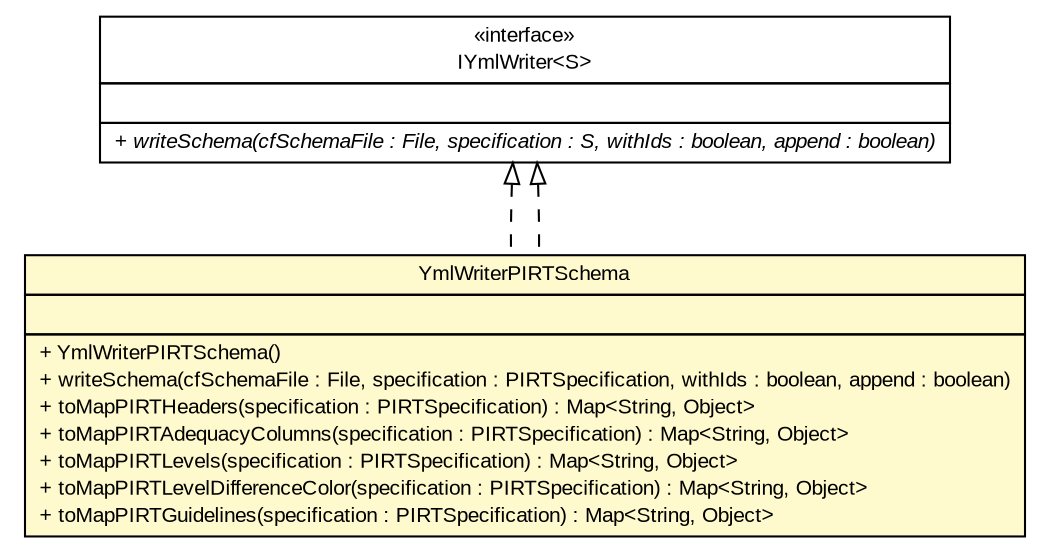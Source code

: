 #!/usr/local/bin/dot
#
# Class diagram 
# Generated by UMLGraph version R5_6-24-gf6e263 (http://www.umlgraph.org/)
#

digraph G {
	edge [fontname="arial",fontsize=10,labelfontname="arial",labelfontsize=10];
	node [fontname="arial",fontsize=10,shape=plaintext];
	nodesep=0.25;
	ranksep=0.5;
	// gov.sandia.cf.application.configuration.IYmlWriter<S>
	c462788 [label=<<table title="gov.sandia.cf.application.configuration.IYmlWriter" border="0" cellborder="1" cellspacing="0" cellpadding="2" port="p" href="../IYmlWriter.html">
		<tr><td><table border="0" cellspacing="0" cellpadding="1">
<tr><td align="center" balign="center"> &#171;interface&#187; </td></tr>
<tr><td align="center" balign="center"> IYmlWriter&lt;S&gt; </td></tr>
		</table></td></tr>
		<tr><td><table border="0" cellspacing="0" cellpadding="1">
<tr><td align="left" balign="left">  </td></tr>
		</table></td></tr>
		<tr><td><table border="0" cellspacing="0" cellpadding="1">
<tr><td align="left" balign="left"><font face="arial italic" point-size="10.0"> + writeSchema(cfSchemaFile : File, specification : S, withIds : boolean, append : boolean) </font></td></tr>
		</table></td></tr>
		</table>>, URL="../IYmlWriter.html", fontname="arial", fontcolor="black", fontsize=10.0];
	// gov.sandia.cf.application.configuration.pirt.YmlWriterPIRTSchema
	c462803 [label=<<table title="gov.sandia.cf.application.configuration.pirt.YmlWriterPIRTSchema" border="0" cellborder="1" cellspacing="0" cellpadding="2" port="p" bgcolor="lemonChiffon" href="./YmlWriterPIRTSchema.html">
		<tr><td><table border="0" cellspacing="0" cellpadding="1">
<tr><td align="center" balign="center"> YmlWriterPIRTSchema </td></tr>
		</table></td></tr>
		<tr><td><table border="0" cellspacing="0" cellpadding="1">
<tr><td align="left" balign="left">  </td></tr>
		</table></td></tr>
		<tr><td><table border="0" cellspacing="0" cellpadding="1">
<tr><td align="left" balign="left"> + YmlWriterPIRTSchema() </td></tr>
<tr><td align="left" balign="left"> + writeSchema(cfSchemaFile : File, specification : PIRTSpecification, withIds : boolean, append : boolean) </td></tr>
<tr><td align="left" balign="left"> + toMapPIRTHeaders(specification : PIRTSpecification) : Map&lt;String, Object&gt; </td></tr>
<tr><td align="left" balign="left"> + toMapPIRTAdequacyColumns(specification : PIRTSpecification) : Map&lt;String, Object&gt; </td></tr>
<tr><td align="left" balign="left"> + toMapPIRTLevels(specification : PIRTSpecification) : Map&lt;String, Object&gt; </td></tr>
<tr><td align="left" balign="left"> + toMapPIRTLevelDifferenceColor(specification : PIRTSpecification) : Map&lt;String, Object&gt; </td></tr>
<tr><td align="left" balign="left"> + toMapPIRTGuidelines(specification : PIRTSpecification) : Map&lt;String, Object&gt; </td></tr>
		</table></td></tr>
		</table>>, URL="./YmlWriterPIRTSchema.html", fontname="arial", fontcolor="black", fontsize=10.0];
	//gov.sandia.cf.application.configuration.pirt.YmlWriterPIRTSchema implements gov.sandia.cf.application.configuration.IYmlWriter<S>
	c462788:p -> c462803:p [dir=back,arrowtail=empty,style=dashed];
	//gov.sandia.cf.application.configuration.pirt.YmlWriterPIRTSchema implements gov.sandia.cf.application.configuration.IYmlWriter<S>
	c462788:p -> c462803:p [dir=back,arrowtail=empty,style=dashed];
}

